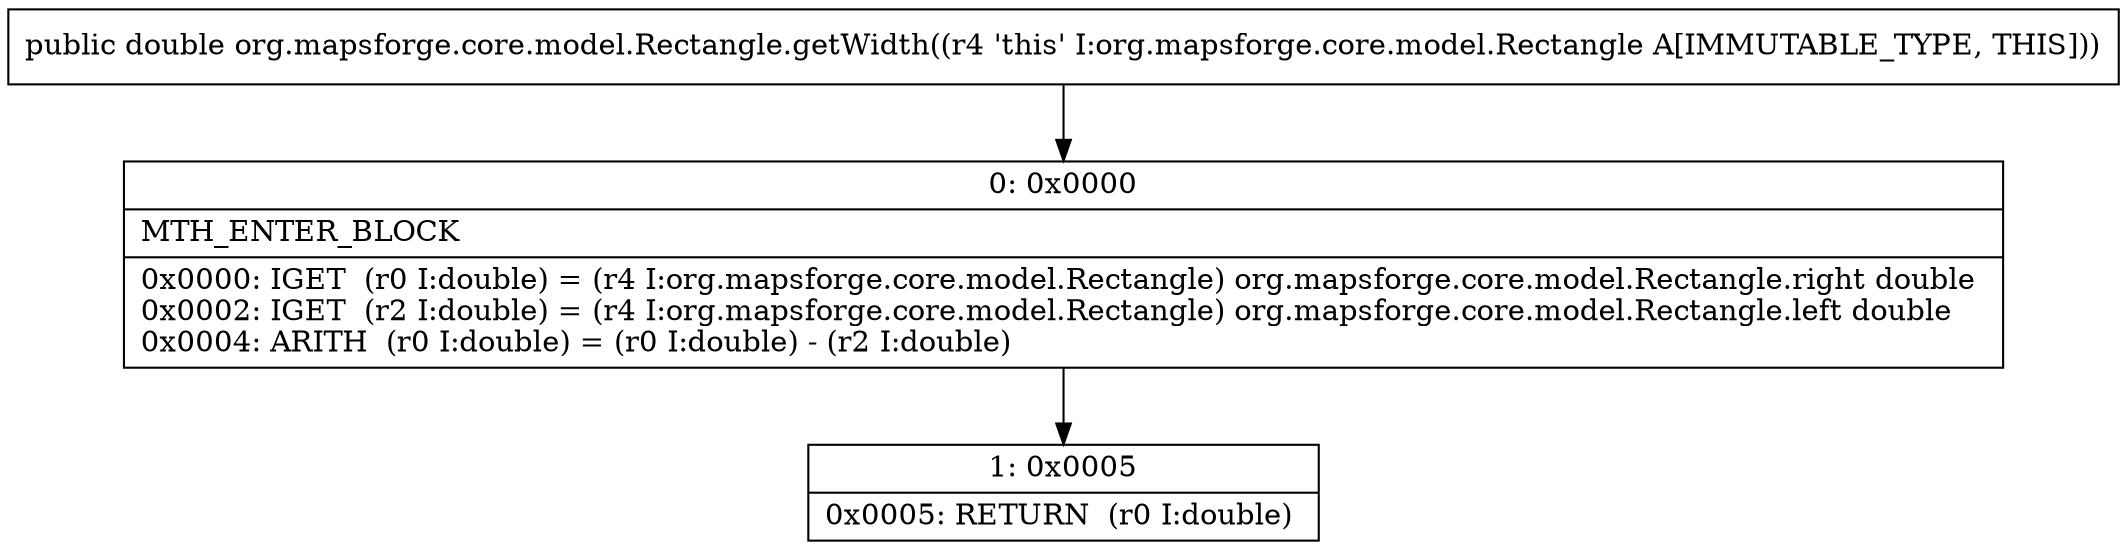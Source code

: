 digraph "CFG fororg.mapsforge.core.model.Rectangle.getWidth()D" {
Node_0 [shape=record,label="{0\:\ 0x0000|MTH_ENTER_BLOCK\l|0x0000: IGET  (r0 I:double) = (r4 I:org.mapsforge.core.model.Rectangle) org.mapsforge.core.model.Rectangle.right double \l0x0002: IGET  (r2 I:double) = (r4 I:org.mapsforge.core.model.Rectangle) org.mapsforge.core.model.Rectangle.left double \l0x0004: ARITH  (r0 I:double) = (r0 I:double) \- (r2 I:double) \l}"];
Node_1 [shape=record,label="{1\:\ 0x0005|0x0005: RETURN  (r0 I:double) \l}"];
MethodNode[shape=record,label="{public double org.mapsforge.core.model.Rectangle.getWidth((r4 'this' I:org.mapsforge.core.model.Rectangle A[IMMUTABLE_TYPE, THIS])) }"];
MethodNode -> Node_0;
Node_0 -> Node_1;
}

